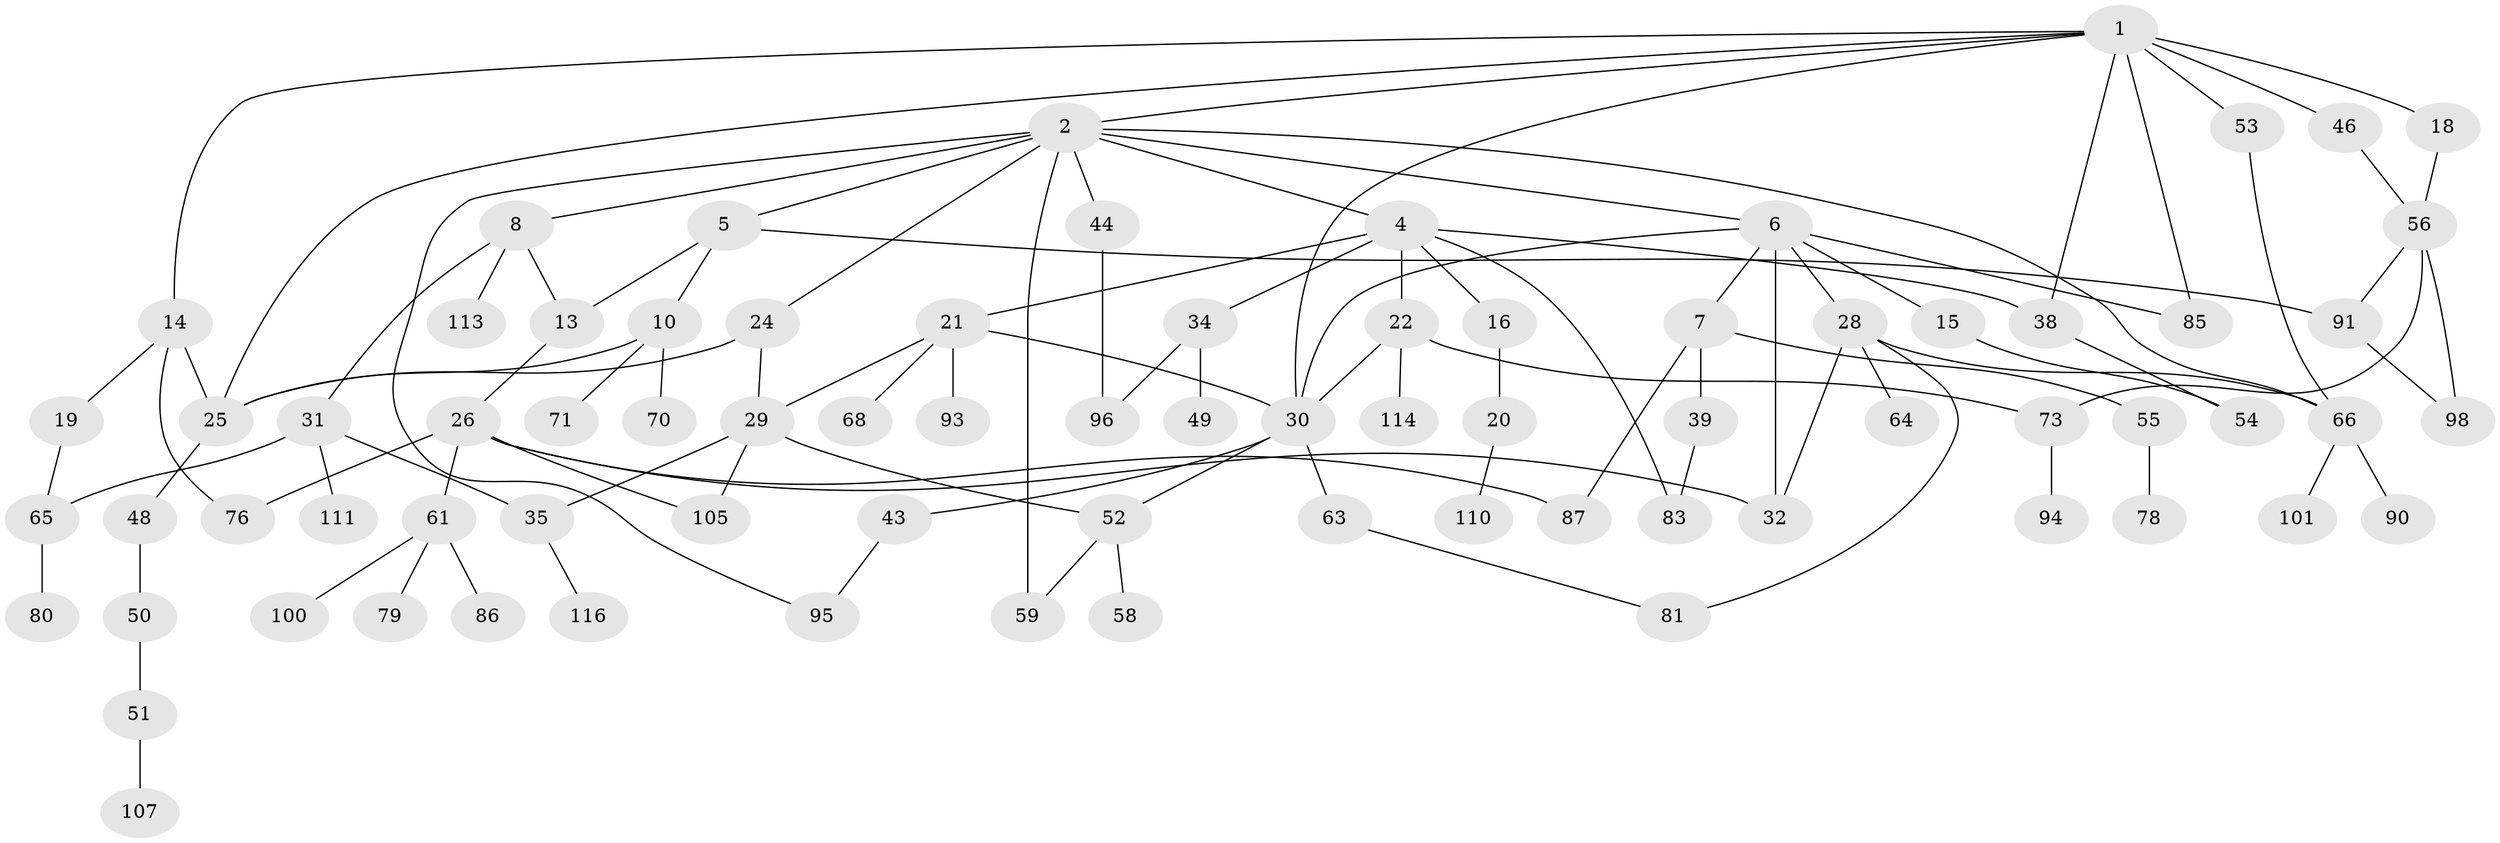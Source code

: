 // Generated by graph-tools (version 1.1) at 2025/23/03/03/25 07:23:34]
// undirected, 77 vertices, 106 edges
graph export_dot {
graph [start="1"]
  node [color=gray90,style=filled];
  1 [super="+12"];
  2 [super="+3"];
  4 [super="+17"];
  5;
  6 [super="+11"];
  7 [super="+9"];
  8 [super="+23"];
  10 [super="+60"];
  13 [super="+36"];
  14 [super="+67"];
  15 [super="+41"];
  16;
  18 [super="+42"];
  19;
  20 [super="+37"];
  21 [super="+45"];
  22 [super="+40"];
  24 [super="+33"];
  25 [super="+27"];
  26 [super="+84"];
  28 [super="+104"];
  29 [super="+106"];
  30 [super="+57"];
  31 [super="+115"];
  32;
  34;
  35 [super="+72"];
  38 [super="+75"];
  39;
  43;
  44 [super="+47"];
  46 [super="+88"];
  48;
  49 [super="+97"];
  50 [super="+92"];
  51 [super="+89"];
  52 [super="+62"];
  53;
  54 [super="+112"];
  55 [super="+109"];
  56 [super="+77"];
  58;
  59;
  61 [super="+69"];
  63;
  64;
  65 [super="+74"];
  66 [super="+102"];
  68;
  70;
  71;
  73 [super="+82"];
  76;
  78;
  79;
  80;
  81 [super="+108"];
  83 [super="+103"];
  85;
  86;
  87;
  90;
  91 [super="+99"];
  93;
  94;
  95;
  96;
  98;
  100;
  101;
  105;
  107;
  110;
  111;
  113;
  114;
  116;
  1 -- 2;
  1 -- 46;
  1 -- 53;
  1 -- 30;
  1 -- 25;
  1 -- 18;
  1 -- 85;
  1 -- 14;
  1 -- 38;
  2 -- 4;
  2 -- 5;
  2 -- 24;
  2 -- 66;
  2 -- 6;
  2 -- 8;
  2 -- 59;
  2 -- 44;
  2 -- 95;
  4 -- 16;
  4 -- 22;
  4 -- 34;
  4 -- 21;
  4 -- 38;
  4 -- 83;
  5 -- 10;
  5 -- 13;
  5 -- 91;
  6 -- 7;
  6 -- 32;
  6 -- 85;
  6 -- 28;
  6 -- 30;
  6 -- 15;
  7 -- 39;
  7 -- 87;
  7 -- 55;
  8 -- 113;
  8 -- 13;
  8 -- 31;
  10 -- 25;
  10 -- 70;
  10 -- 71;
  13 -- 26;
  14 -- 19;
  14 -- 76;
  14 -- 25;
  15 -- 54;
  16 -- 20;
  18 -- 56;
  19 -- 65;
  20 -- 110;
  21 -- 29;
  21 -- 68;
  21 -- 30;
  21 -- 93;
  22 -- 73;
  22 -- 114;
  22 -- 30;
  24 -- 25;
  24 -- 29;
  25 -- 48;
  26 -- 61;
  26 -- 105;
  26 -- 76;
  26 -- 87;
  26 -- 32;
  28 -- 64;
  28 -- 81;
  28 -- 66;
  28 -- 32;
  29 -- 35;
  29 -- 105;
  29 -- 52;
  30 -- 43;
  30 -- 52;
  30 -- 63;
  31 -- 111;
  31 -- 35;
  31 -- 65;
  34 -- 49;
  34 -- 96;
  35 -- 116;
  38 -- 54;
  39 -- 83;
  43 -- 95;
  44 -- 96;
  46 -- 56;
  48 -- 50;
  50 -- 51;
  51 -- 107;
  52 -- 58;
  52 -- 59;
  53 -- 66;
  55 -- 78;
  56 -- 91;
  56 -- 98;
  56 -- 73;
  61 -- 100;
  61 -- 86;
  61 -- 79;
  63 -- 81;
  65 -- 80;
  66 -- 90;
  66 -- 101;
  73 -- 94;
  91 -- 98;
}
